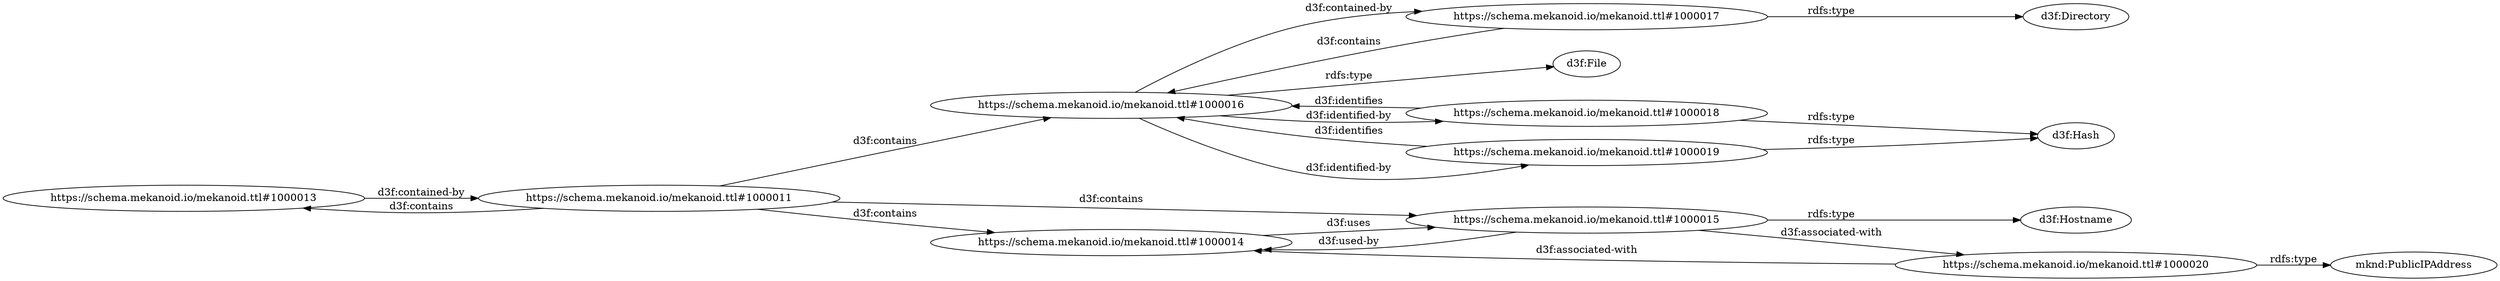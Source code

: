 digraph ar2dtool_diagram { 
rankdir=LR;
size="1501"
	"https://schema.mekanoid.io/mekanoid.ttl#1000013" -> "https://schema.mekanoid.io/mekanoid.ttl#1000011" [ label = "d3f:contained-by" ];
	"https://schema.mekanoid.io/mekanoid.ttl#1000018" -> "https://schema.mekanoid.io/mekanoid.ttl#1000016" [ label = "d3f:identifies" ];
	"https://schema.mekanoid.io/mekanoid.ttl#1000018" -> "d3f:Hash" [ label = "rdfs:type" ];
	"https://schema.mekanoid.io/mekanoid.ttl#1000011" -> "https://schema.mekanoid.io/mekanoid.ttl#1000016" [ label = "d3f:contains" ];
	"https://schema.mekanoid.io/mekanoid.ttl#1000011" -> "https://schema.mekanoid.io/mekanoid.ttl#1000015" [ label = "d3f:contains" ];
	"https://schema.mekanoid.io/mekanoid.ttl#1000011" -> "https://schema.mekanoid.io/mekanoid.ttl#1000014" [ label = "d3f:contains" ];
	"https://schema.mekanoid.io/mekanoid.ttl#1000011" -> "https://schema.mekanoid.io/mekanoid.ttl#1000013" [ label = "d3f:contains" ];
	"https://schema.mekanoid.io/mekanoid.ttl#1000016" -> "https://schema.mekanoid.io/mekanoid.ttl#1000019" [ label = "d3f:identified-by" ];
	"https://schema.mekanoid.io/mekanoid.ttl#1000016" -> "https://schema.mekanoid.io/mekanoid.ttl#1000018" [ label = "d3f:identified-by" ];
	"https://schema.mekanoid.io/mekanoid.ttl#1000016" -> "https://schema.mekanoid.io/mekanoid.ttl#1000017" [ label = "d3f:contained-by" ];
	"https://schema.mekanoid.io/mekanoid.ttl#1000016" -> "d3f:File" [ label = "rdfs:type" ];
	"https://schema.mekanoid.io/mekanoid.ttl#1000020" -> "https://schema.mekanoid.io/mekanoid.ttl#1000014" [ label = "d3f:associated-with" ];
	"https://schema.mekanoid.io/mekanoid.ttl#1000020" -> "mknd:PublicIPAddress" [ label = "rdfs:type" ];
	"https://schema.mekanoid.io/mekanoid.ttl#1000014" -> "https://schema.mekanoid.io/mekanoid.ttl#1000015" [ label = "d3f:uses" ];
	"https://schema.mekanoid.io/mekanoid.ttl#1000019" -> "https://schema.mekanoid.io/mekanoid.ttl#1000016" [ label = "d3f:identifies" ];
	"https://schema.mekanoid.io/mekanoid.ttl#1000019" -> "d3f:Hash" [ label = "rdfs:type" ];
	"https://schema.mekanoid.io/mekanoid.ttl#1000017" -> "https://schema.mekanoid.io/mekanoid.ttl#1000016" [ label = "d3f:contains" ];
	"https://schema.mekanoid.io/mekanoid.ttl#1000017" -> "d3f:Directory" [ label = "rdfs:type" ];
	"https://schema.mekanoid.io/mekanoid.ttl#1000015" -> "https://schema.mekanoid.io/mekanoid.ttl#1000020" [ label = "d3f:associated-with" ];
	"https://schema.mekanoid.io/mekanoid.ttl#1000015" -> "https://schema.mekanoid.io/mekanoid.ttl#1000014" [ label = "d3f:used-by" ];
	"https://schema.mekanoid.io/mekanoid.ttl#1000015" -> "d3f:Hostname" [ label = "rdfs:type" ];

}
